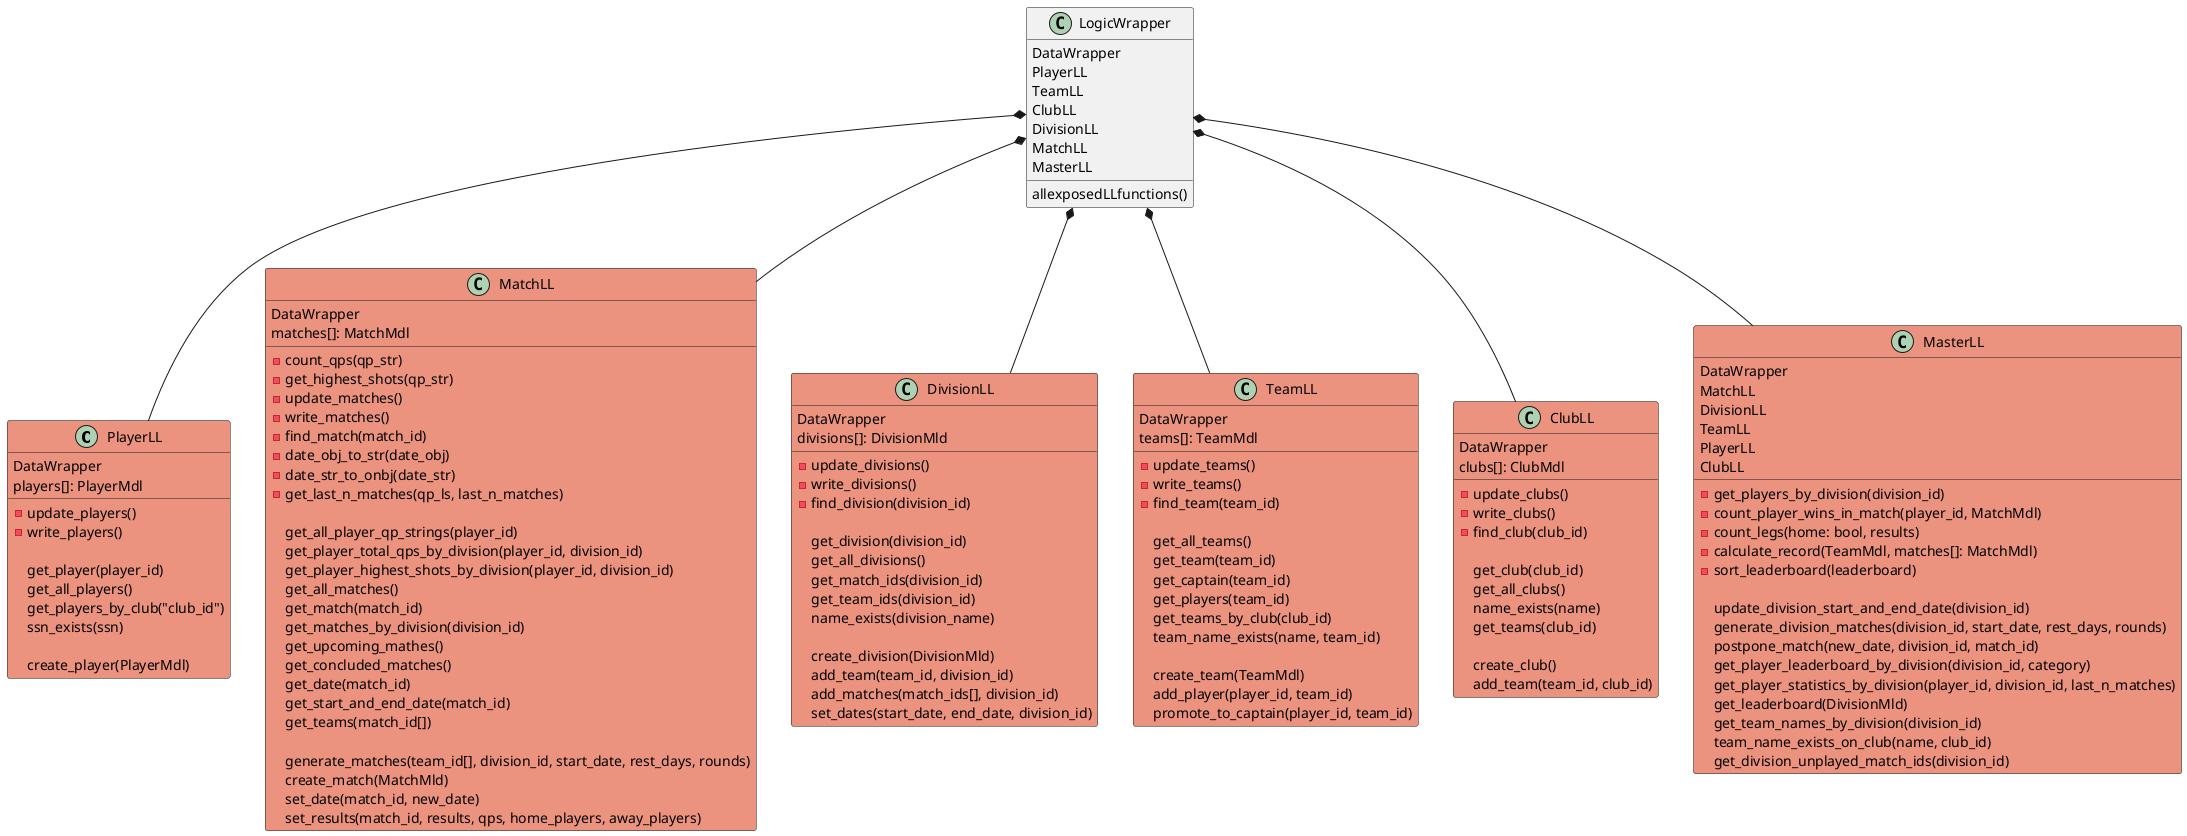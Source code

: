 @startuml !local
class PlayerLL #EB937F{
    DataWrapper
    players[]: PlayerMdl

    -update_players()
    -write_players()

    get_player(player_id)
    get_all_players()
    get_players_by_club("club_id")
    ssn_exists(ssn)

    create_player(PlayerMdl)
}

class MatchLL #EB937F{
    DataWrapper
    matches[]: MatchMdl

    -count_qps(qp_str)
    -get_highest_shots(qp_str)
    -update_matches()
    -write_matches()
    -find_match(match_id)
    -date_obj_to_str(date_obj)
    -date_str_to_onbj(date_str)
    -get_last_n_matches(qp_ls, last_n_matches)
    
    get_all_player_qp_strings(player_id)
    get_player_total_qps_by_division(player_id, division_id)
    get_player_highest_shots_by_division(player_id, division_id)
    get_all_matches()
    get_match(match_id)
    get_matches_by_division(division_id)
    get_upcoming_mathes()
    get_concluded_matches()
    get_date(match_id)
    get_start_and_end_date(match_id)
    get_teams(match_id[])

    generate_matches(team_id[], division_id, start_date, rest_days, rounds)
    create_match(MatchMld)
    set_date(match_id, new_date)
    set_results(match_id, results, qps, home_players, away_players)
}

class DivisionLL #EB937F {
    DataWrapper
    divisions[]: DivisionMld
    
    -update_divisions()
    -write_divisions()
    -find_division(division_id)

    get_division(division_id)
    get_all_divisions()
    get_match_ids(division_id)
    get_team_ids(division_id)
    name_exists(division_name)

    create_division(DivisionMld)
    add_team(team_id, division_id)
    add_matches(match_ids[], division_id)
    set_dates(start_date, end_date, division_id)
}

class TeamLL #EB937F{
    DataWrapper
    teams[]: TeamMdl

    -update_teams()
    -write_teams()
    -find_team(team_id)

    get_all_teams()
    get_team(team_id)
    get_captain(team_id)
    get_players(team_id)
    get_teams_by_club(club_id)
    team_name_exists(name, team_id)

    create_team(TeamMdl)
    add_player(player_id, team_id)
    promote_to_captain(player_id, team_id)
}

class ClubLL #EB937F {
    DataWrapper
    clubs[]: ClubMdl

    -update_clubs()
    -write_clubs()
    -find_club(club_id)

    get_club(club_id)
    get_all_clubs()
    name_exists(name)
    get_teams(club_id)

    create_club()
    add_team(team_id, club_id)
}
class MasterLL #EB937F {
    DataWrapper
    MatchLL
    DivisionLL
    TeamLL
    PlayerLL
    ClubLL

    -get_players_by_division(division_id)
    -count_player_wins_in_match(player_id, MatchMdl)
    -count_legs(home: bool, results)
    -calculate_record(TeamMdl, matches[]: MatchMdl)
    -sort_leaderboard(leaderboard)

    update_division_start_and_end_date(division_id)
    generate_division_matches(division_id, start_date, rest_days, rounds)
    postpone_match(new_date, division_id, match_id)
    get_player_leaderboard_by_division(division_id, category)
    get_player_statistics_by_division(player_id, division_id, last_n_matches)
    get_leaderboard(DivisionMld)
    get_team_names_by_division(division_id)
    team_name_exists_on_club(name, club_id)
    get_division_unplayed_match_ids(division_id)
}
class LogicWrapper{
    DataWrapper
    PlayerLL
    TeamLL
    ClubLL
    DivisionLL
    MatchLL
    MasterLL
    allexposedLLfunctions()
}

LogicWrapper *-- TeamLL
LogicWrapper *-- PlayerLL
LogicWrapper *-- ClubLL
LogicWrapper *-- DivisionLL
LogicWrapper *-- MatchLL
LogicWrapper *-- MasterLL

@enduml
